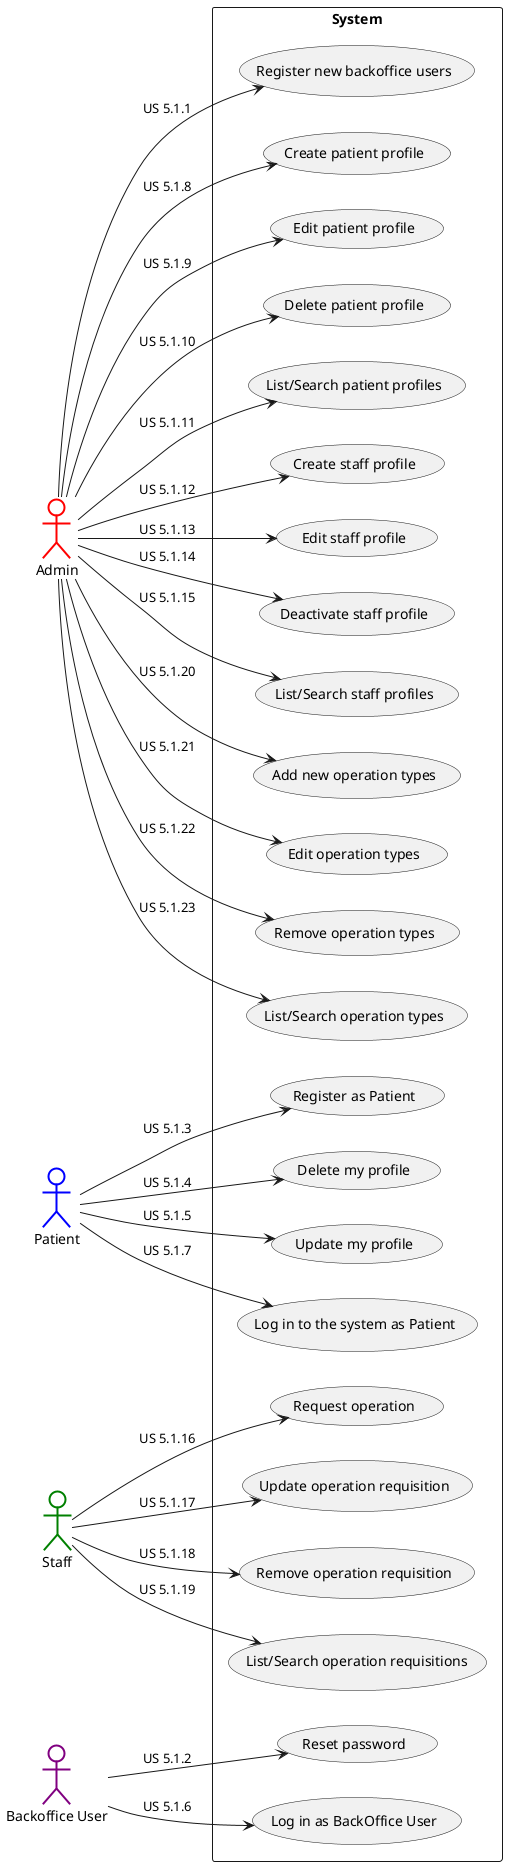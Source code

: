 @startuml use-case-diagram

left to right direction

actor "Admin" as AD #white;line:red;line.bold;text:black
actor "Patient" as PA #white;line:blue;line.bold;text:black
actor "Staff" as ST #white;line:green;line.bold;text:black
actor "Backoffice User" as BU #white;line:purple;line.bold;text:black

rectangle System { 
    usecase "Register new backoffice users" as US5_1_1
    usecase "Reset password" as US5_1_2
    usecase "Register as Patient" as US5_1_3
    usecase "Delete my profile" as US5_1_4
    usecase "Update my profile" as US5_1_5
    usecase "Log in as BackOffice User" as US5_1_6
    usecase "Log in to the system as Patient" as US5_1_7
    usecase "Create patient profile" as US5_1_8
    usecase "Edit patient profile" as US5_1_9
    usecase "Delete patient profile" as US5_1_10
    usecase "List/Search patient profiles" as US5_1_11
    usecase "Create staff profile" as US5_1_12
    usecase "Edit staff profile" as US5_1_13
    usecase "Deactivate staff profile" as US5_1_14
    usecase "List/Search staff profiles" as US5_1_15
    usecase "Request operation" as US5_1_16
    usecase "Update operation requisition" as US5_1_17
    usecase "Remove operation requisition" as US5_1_18
    usecase "List/Search operation requisitions" as US5_1_19
    usecase "Add new operation types" as US5_1_20
    usecase "Edit operation types" as US5_1_21
    usecase "Remove operation types" as US5_1_22
    usecase "List/Search operation types" as US5_1_23
}

AD --> US5_1_1 : "US 5.1.1"
BU --> US5_1_2 : "US 5.1.2"
PA --> US5_1_3 : "US 5.1.3"
PA --> US5_1_4 : "US 5.1.4"
PA --> US5_1_5 : "US 5.1.5"
BU --> US5_1_6 : "US 5.1.6"
PA --> US5_1_7 : "US 5.1.7"
AD --> US5_1_8 : "US 5.1.8"
AD --> US5_1_9 : "US 5.1.9"
AD --> US5_1_10 : "US 5.1.10"
AD --> US5_1_11 : "US 5.1.11"
AD --> US5_1_12 : "US 5.1.12"
AD --> US5_1_13 : "US 5.1.13"
AD --> US5_1_14 : "US 5.1.14"
AD --> US5_1_15 : "US 5.1.15"
ST --> US5_1_16 : "US 5.1.16"
ST --> US5_1_17 : "US 5.1.17"
ST --> US5_1_18 : "US 5.1.18"
ST --> US5_1_19 : "US 5.1.19"
AD --> US5_1_20 : "US 5.1.20"
AD --> US5_1_21 : "US 5.1.21"
AD --> US5_1_22 : "US 5.1.22"
AD --> US5_1_23 : "US 5.1.23"

@enduml
